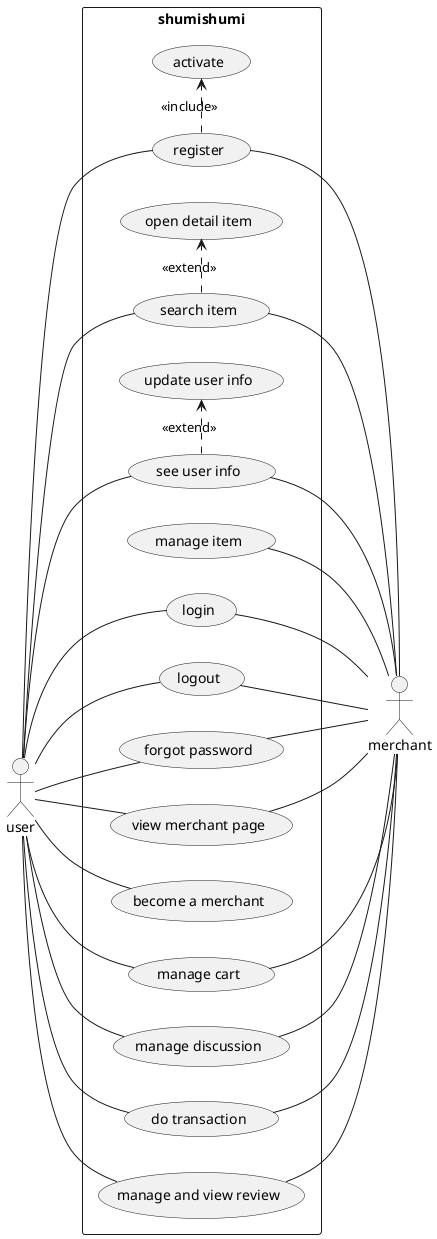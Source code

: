 @startuml usecase diagram

left to right direction

skinparam actor {
    Location right
    StereotypeFontStyle bold
}

actor user as u
actor merchant as m

rectangle shumishumi {
    usecase "manage item" as manage_item

    usecase "login" as login
    usecase "activate" as activate
    usecase "register" as register
    usecase "logout" as logout
    usecase "forgot password" as forgotpassword

    usecase "view merchant page" as merchant_page

    usecase "see user info" as user_info
    usecase "update user info" as update_info

    usecase "open detail item" as detail
    usecase "search item" as search

    usecase "become a merchant" as be_merchant

    usecase "manage cart" as cart
    usecase "manage discussion" as discussion

    usecase "do transaction" as trx
    usecase "manage and view review" as review
}

' user
u -- login
u -- logout
u -- user_info

u -- search

u -- merchant_page

u -- register
u -- forgotpassword
u -- be_merchant

u -- cart
u -- discussion

u -- trx

u -- review

' merchant
login -- m
user_info -- m
logout -- m
register -- m
forgotpassword -- m

search -- m
merchant_page -- m

cart --- m
discussion -- m

trx -- m

review -- m

manage_item -- m


register .> activate : <<include>>
search .> detail : <<extend>>
user_info .> update_info :<<extend>>

@enduml
